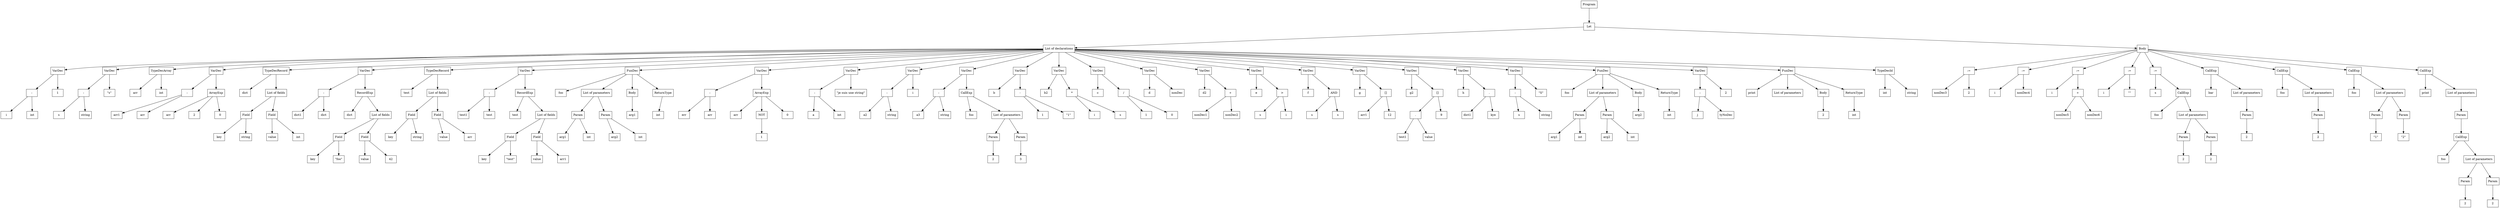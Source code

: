 digraph "ast"{

	nodesep=1;
	ranksep=1;

	N1 [label="Let", shape="box"];
	N2 [label="List of declarations", shape="box"];
	N3 [label="VarDec", shape="box"];
	N4 [label=":", shape="box"];
	N5 [label="i", shape="box"];
	N6 [label="int", shape="box"];
	N7 [label="1", shape="box"];
	N8 [label="VarDec", shape="box"];
	N9 [label=":", shape="box"];
	N10 [label="s", shape="box"];
	N11 [label="string", shape="box"];
	N12 [label="\"s\"", shape="box"];
	N13 [label="TypeDecArray", shape="box"];
	N14 [label="arr", shape="box"];
	N15 [label="int", shape="box"];
	N16 [label="VarDec", shape="box"];
	N17 [label=":", shape="box"];
	N18 [label="arr1", shape="box"];
	N19 [label="arr", shape="box"];
	N20 [label="ArrayExp", shape="box"];
	N21 [label="arr", shape="box"];
	N22 [label="2", shape="box"];
	N23 [label="0", shape="box"];
	N24 [label="TypeDecRecord", shape="box"];
	N25 [label="dict", shape="box"];
	N26 [label="List of fields", shape="box"];
	N27 [label="key", shape="box"];
	N28 [label="string", shape="box"];
	N29 [label="Field", shape="box"];
	N30 [label="value", shape="box"];
	N31 [label="int", shape="box"];
	N32 [label="Field", shape="box"];
	N33 [label="VarDec", shape="box"];
	N34 [label=":", shape="box"];
	N35 [label="dict1", shape="box"];
	N36 [label="dict", shape="box"];
	N37 [label="RecordExp", shape="box"];
	N38 [label="dict", shape="box"];
	N39 [label="List of fields", shape="box"];
	N40 [label="key", shape="box"];
	N41 [label="\"foo\"", shape="box"];
	N42 [label="Field", shape="box"];
	N43 [label="value", shape="box"];
	N44 [label="42", shape="box"];
	N45 [label="Field", shape="box"];
	N46 [label="TypeDecRecord", shape="box"];
	N47 [label="test", shape="box"];
	N48 [label="List of fields", shape="box"];
	N49 [label="key", shape="box"];
	N50 [label="string", shape="box"];
	N51 [label="Field", shape="box"];
	N52 [label="value", shape="box"];
	N53 [label="arr", shape="box"];
	N54 [label="Field", shape="box"];
	N55 [label="VarDec", shape="box"];
	N56 [label=":", shape="box"];
	N57 [label="test1", shape="box"];
	N58 [label="test", shape="box"];
	N59 [label="RecordExp", shape="box"];
	N60 [label="test", shape="box"];
	N61 [label="List of fields", shape="box"];
	N62 [label="key", shape="box"];
	N63 [label="\"test\"", shape="box"];
	N64 [label="Field", shape="box"];
	N65 [label="value", shape="box"];
	N66 [label="arr1", shape="box"];
	N67 [label="Field", shape="box"];
	N68 [label="FunDec", shape="box"];
	N69 [label="foo", shape="box"];
	N70 [label="List of parameters", shape="box"];
	N71 [label="arg1", shape="box"];
	N72 [label="int", shape="box"];
	N73 [label="Param", shape="box"];
	N74 [label="arg2", shape="box"];
	N75 [label="int", shape="box"];
	N76 [label="Param", shape="box"];
	N77 [label="Body", shape="box"];
	N78 [label="arg1", shape="box"];
	N79 [label="ReturnType", shape="box"];
	N80 [label="int", shape="box"];
	N81 [label="VarDec", shape="box"];
	N82 [label=":", shape="box"];
	N83 [label="err", shape="box"];
	N84 [label="arr", shape="box"];
	N85 [label="ArrayExp", shape="box"];
	N86 [label="arr", shape="box"];
	N87 [label="NOT", shape="box"];
	N88 [label="1", shape="box"];
	N89 [label="0", shape="box"];
	N90 [label="VarDec", shape="box"];
	N91 [label=":", shape="box"];
	N92 [label="a", shape="box"];
	N93 [label="int", shape="box"];
	N94 [label="\"je suis une string\"", shape="box"];
	N95 [label="VarDec", shape="box"];
	N96 [label=":", shape="box"];
	N97 [label="a2", shape="box"];
	N98 [label="string", shape="box"];
	N99 [label="i", shape="box"];
	N100 [label="VarDec", shape="box"];
	N101 [label=":", shape="box"];
	N102 [label="a3", shape="box"];
	N103 [label="string", shape="box"];
	N104 [label="CallExp", shape="box"];
	N105 [label="foo", shape="box"];
	N106 [label="List of parameters", shape="box"];
	N107 [label="2", shape="box"];
	N108 [label="Param", shape="box"];
	N109 [label="3", shape="box"];
	N110 [label="Param", shape="box"];
	N111 [label="VarDec", shape="box"];
	N112 [label="b", shape="box"];
	N113 [label="-", shape="box"];
	N114 [label="1", shape="box"];
	N115 [label="\"1\"", shape="box"];
	N116 [label="VarDec", shape="box"];
	N117 [label="b2", shape="box"];
	N118 [label="*", shape="box"];
	N119 [label="i", shape="box"];
	N120 [label="s", shape="box"];
	N121 [label="VarDec", shape="box"];
	N122 [label="c", shape="box"];
	N123 [label="/", shape="box"];
	N124 [label="1", shape="box"];
	N125 [label="0", shape="box"];
	N126 [label="VarDec", shape="box"];
	N127 [label="d", shape="box"];
	N128 [label="nonDec", shape="box"];
	N129 [label="VarDec", shape="box"];
	N130 [label="d2", shape="box"];
	N131 [label="+", shape="box"];
	N132 [label="nonDec1", shape="box"];
	N133 [label="nonDec2", shape="box"];
	N134 [label="VarDec", shape="box"];
	N135 [label="e", shape="box"];
	N136 [label=">", shape="box"];
	N137 [label="s", shape="box"];
	N138 [label="i", shape="box"];
	N139 [label="VarDec", shape="box"];
	N140 [label="f", shape="box"];
	N141 [label="AND", shape="box"];
	N142 [label="s", shape="box"];
	N143 [label="s", shape="box"];
	N144 [label="VarDec", shape="box"];
	N145 [label="g", shape="box"];
	N146 [label="[]", shape="box"];
	N147 [label="arr1", shape="box"];
	N148 [label="12", shape="box"];
	N149 [label="VarDec", shape="box"];
	N150 [label="g2", shape="box"];
	N151 [label="[]", shape="box"];
	N152 [label=".", shape="box"];
	N153 [label="test1", shape="box"];
	N154 [label="value", shape="box"];
	N155 [label="9", shape="box"];
	N156 [label="VarDec", shape="box"];
	N157 [label="h", shape="box"];
	N158 [label=".", shape="box"];
	N159 [label="dict1", shape="box"];
	N160 [label="kye", shape="box"];
	N161 [label="VarDec", shape="box"];
	N162 [label=":", shape="box"];
	N163 [label="s", shape="box"];
	N164 [label="string", shape="box"];
	N165 [label="\"S\"", shape="box"];
	N166 [label="FunDec", shape="box"];
	N167 [label="foo", shape="box"];
	N168 [label="List of parameters", shape="box"];
	N169 [label="arg1", shape="box"];
	N170 [label="int", shape="box"];
	N171 [label="Param", shape="box"];
	N172 [label="arg2", shape="box"];
	N173 [label="int", shape="box"];
	N174 [label="Param", shape="box"];
	N175 [label="Body", shape="box"];
	N176 [label="arg2", shape="box"];
	N177 [label="ReturnType", shape="box"];
	N178 [label="int", shape="box"];
	N179 [label="VarDec", shape="box"];
	N180 [label=":", shape="box"];
	N181 [label="j", shape="box"];
	N182 [label="tyNoDec", shape="box"];
	N183 [label="2", shape="box"];
	N184 [label="FunDec", shape="box"];
	N185 [label="print", shape="box"];
	N186 [label="List of parameters", shape="box"];
	N187 [label="Body", shape="box"];
	N188 [label="2", shape="box"];
	N189 [label="ReturnType", shape="box"];
	N190 [label="int", shape="box"];
	N191 [label="TypeDecId", shape="box"];
	N192 [label="int", shape="box"];
	N193 [label="string", shape="box"];
	N194 [label="Body", shape="box"];
	N195 [label=":=", shape="box"];
	N196 [label="nonDec3", shape="box"];
	N197 [label="2", shape="box"];
	N198 [label=":=", shape="box"];
	N199 [label="i", shape="box"];
	N200 [label="nonDec4", shape="box"];
	N201 [label=":=", shape="box"];
	N202 [label="i", shape="box"];
	N203 [label="+", shape="box"];
	N204 [label="nonDec5", shape="box"];
	N205 [label="nonDec6", shape="box"];
	N206 [label=":=", shape="box"];
	N207 [label="i", shape="box"];
	N208 [label="\"\"", shape="box"];
	N209 [label=":=", shape="box"];
	N210 [label="s", shape="box"];
	N211 [label="CallExp", shape="box"];
	N212 [label="foo", shape="box"];
	N213 [label="List of parameters", shape="box"];
	N214 [label="2", shape="box"];
	N215 [label="Param", shape="box"];
	N216 [label="2", shape="box"];
	N217 [label="Param", shape="box"];
	N218 [label="CallExp", shape="box"];
	N219 [label="bar", shape="box"];
	N220 [label="List of parameters", shape="box"];
	N221 [label="2", shape="box"];
	N222 [label="Param", shape="box"];
	N223 [label="CallExp", shape="box"];
	N224 [label="foo", shape="box"];
	N225 [label="List of parameters", shape="box"];
	N226 [label="2", shape="box"];
	N227 [label="Param", shape="box"];
	N228 [label="CallExp", shape="box"];
	N229 [label="foo", shape="box"];
	N230 [label="List of parameters", shape="box"];
	N231 [label="\"1\"", shape="box"];
	N232 [label="Param", shape="box"];
	N233 [label="\"2\"", shape="box"];
	N234 [label="Param", shape="box"];
	N235 [label="CallExp", shape="box"];
	N236 [label="print", shape="box"];
	N237 [label="List of parameters", shape="box"];
	N238 [label="CallExp", shape="box"];
	N239 [label="foo", shape="box"];
	N240 [label="List of parameters", shape="box"];
	N241 [label="2", shape="box"];
	N242 [label="Param", shape="box"];
	N243 [label="2", shape="box"];
	N244 [label="Param", shape="box"];
	N245 [label="Param", shape="box"];
	N0 [label="Program", shape="box"];

	N1 -> N2; 
	N4 -> N5; 
	N4 -> N6; 
	N3 -> N4; 
	N3 -> N7; 
	N2 -> N3; 
	N9 -> N10; 
	N9 -> N11; 
	N8 -> N9; 
	N8 -> N12; 
	N2 -> N8; 
	N13 -> N14; 
	N13 -> N15; 
	N2 -> N13; 
	N17 -> N18; 
	N17 -> N19; 
	N20 -> N21; 
	N20 -> N22; 
	N20 -> N23; 
	N16 -> N17; 
	N16 -> N20; 
	N2 -> N16; 
	N29 -> N27; 
	N29 -> N28; 
	N26 -> N29; 
	N32 -> N30; 
	N32 -> N31; 
	N26 -> N32; 
	N24 -> N25; 
	N24 -> N26; 
	N2 -> N24; 
	N34 -> N35; 
	N34 -> N36; 
	N37 -> N38; 
	N42 -> N40; 
	N42 -> N41; 
	N39 -> N42; 
	N45 -> N43; 
	N45 -> N44; 
	N39 -> N45; 
	N37 -> N39; 
	N33 -> N34; 
	N33 -> N37; 
	N2 -> N33; 
	N51 -> N49; 
	N51 -> N50; 
	N48 -> N51; 
	N54 -> N52; 
	N54 -> N53; 
	N48 -> N54; 
	N46 -> N47; 
	N46 -> N48; 
	N2 -> N46; 
	N56 -> N57; 
	N56 -> N58; 
	N59 -> N60; 
	N64 -> N62; 
	N64 -> N63; 
	N61 -> N64; 
	N67 -> N65; 
	N67 -> N66; 
	N61 -> N67; 
	N59 -> N61; 
	N55 -> N56; 
	N55 -> N59; 
	N2 -> N55; 
	N73 -> N71; 
	N73 -> N72; 
	N70 -> N73; 
	N76 -> N74; 
	N76 -> N75; 
	N70 -> N76; 
	N68 -> N69; 
	N68 -> N70; 
	N68 -> N77; 
	N77 -> N78; 
	N68 -> N79; 
	N79 -> N80; 
	N2 -> N68; 
	N82 -> N83; 
	N82 -> N84; 
	N85 -> N86; 
	N87 -> N88; 
	N85 -> N87; 
	N85 -> N89; 
	N81 -> N82; 
	N81 -> N85; 
	N2 -> N81; 
	N91 -> N92; 
	N91 -> N93; 
	N90 -> N91; 
	N90 -> N94; 
	N2 -> N90; 
	N96 -> N97; 
	N96 -> N98; 
	N95 -> N96; 
	N95 -> N99; 
	N2 -> N95; 
	N101 -> N102; 
	N101 -> N103; 
	N104 -> N105; 
	N108 -> N107; 
	N106 -> N108; 
	N110 -> N109; 
	N106 -> N110; 
	N104 -> N106; 
	N100 -> N101; 
	N100 -> N104; 
	N2 -> N100; 
	N113 -> N114; 
	N113 -> N115; 
	N111 -> N112; 
	N111 -> N113; 
	N2 -> N111; 
	N118 -> N119; 
	N118 -> N120; 
	N116 -> N117; 
	N116 -> N118; 
	N2 -> N116; 
	N123 -> N124; 
	N123 -> N125; 
	N121 -> N122; 
	N121 -> N123; 
	N2 -> N121; 
	N126 -> N127; 
	N126 -> N128; 
	N2 -> N126; 
	N131 -> N132; 
	N131 -> N133; 
	N129 -> N130; 
	N129 -> N131; 
	N2 -> N129; 
	N136 -> N137; 
	N136 -> N138; 
	N134 -> N135; 
	N134 -> N136; 
	N2 -> N134; 
	N141 -> N142; 
	N141 -> N143; 
	N139 -> N140; 
	N139 -> N141; 
	N2 -> N139; 
	N146 -> N147; 
	N146 -> N148; 
	N144 -> N145; 
	N144 -> N146; 
	N2 -> N144; 
	N152 -> N153; 
	N152 -> N154; 
	N151 -> N152; 
	N151 -> N155; 
	N149 -> N150; 
	N149 -> N151; 
	N2 -> N149; 
	N158 -> N159; 
	N158 -> N160; 
	N156 -> N157; 
	N156 -> N158; 
	N2 -> N156; 
	N162 -> N163; 
	N162 -> N164; 
	N161 -> N162; 
	N161 -> N165; 
	N2 -> N161; 
	N171 -> N169; 
	N171 -> N170; 
	N168 -> N171; 
	N174 -> N172; 
	N174 -> N173; 
	N168 -> N174; 
	N166 -> N167; 
	N166 -> N168; 
	N166 -> N175; 
	N175 -> N176; 
	N166 -> N177; 
	N177 -> N178; 
	N2 -> N166; 
	N180 -> N181; 
	N180 -> N182; 
	N179 -> N180; 
	N179 -> N183; 
	N2 -> N179; 
	N184 -> N185; 
	N184 -> N186; 
	N184 -> N187; 
	N187 -> N188; 
	N184 -> N189; 
	N189 -> N190; 
	N2 -> N184; 
	N191 -> N192; 
	N191 -> N193; 
	N2 -> N191; 
	N1 -> N194; 
	N195 -> N196; 
	N195 -> N197; 
	N194 -> N195; 
	N198 -> N199; 
	N198 -> N200; 
	N194 -> N198; 
	N201 -> N202; 
	N203 -> N204; 
	N203 -> N205; 
	N201 -> N203; 
	N194 -> N201; 
	N206 -> N207; 
	N206 -> N208; 
	N194 -> N206; 
	N209 -> N210; 
	N211 -> N212; 
	N215 -> N214; 
	N213 -> N215; 
	N217 -> N216; 
	N213 -> N217; 
	N211 -> N213; 
	N209 -> N211; 
	N194 -> N209; 
	N218 -> N219; 
	N222 -> N221; 
	N220 -> N222; 
	N218 -> N220; 
	N194 -> N218; 
	N223 -> N224; 
	N227 -> N226; 
	N225 -> N227; 
	N223 -> N225; 
	N194 -> N223; 
	N228 -> N229; 
	N232 -> N231; 
	N230 -> N232; 
	N234 -> N233; 
	N230 -> N234; 
	N228 -> N230; 
	N194 -> N228; 
	N235 -> N236; 
	N238 -> N239; 
	N242 -> N241; 
	N240 -> N242; 
	N244 -> N243; 
	N240 -> N244; 
	N238 -> N240; 
	N245 -> N238; 
	N237 -> N245; 
	N235 -> N237; 
	N194 -> N235; 
	N0 -> N1; 
}